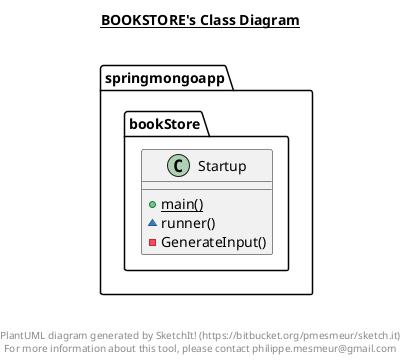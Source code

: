 @startuml

title __BOOKSTORE's Class Diagram__\n

  namespace springmongoapp.bookStore {
    class springmongoapp.bookStore.Startup {
        {static} + main()
        ~ runner()
        - GenerateInput()
    }
  }
  



right footer


PlantUML diagram generated by SketchIt! (https://bitbucket.org/pmesmeur/sketch.it)
For more information about this tool, please contact philippe.mesmeur@gmail.com
endfooter

@enduml
